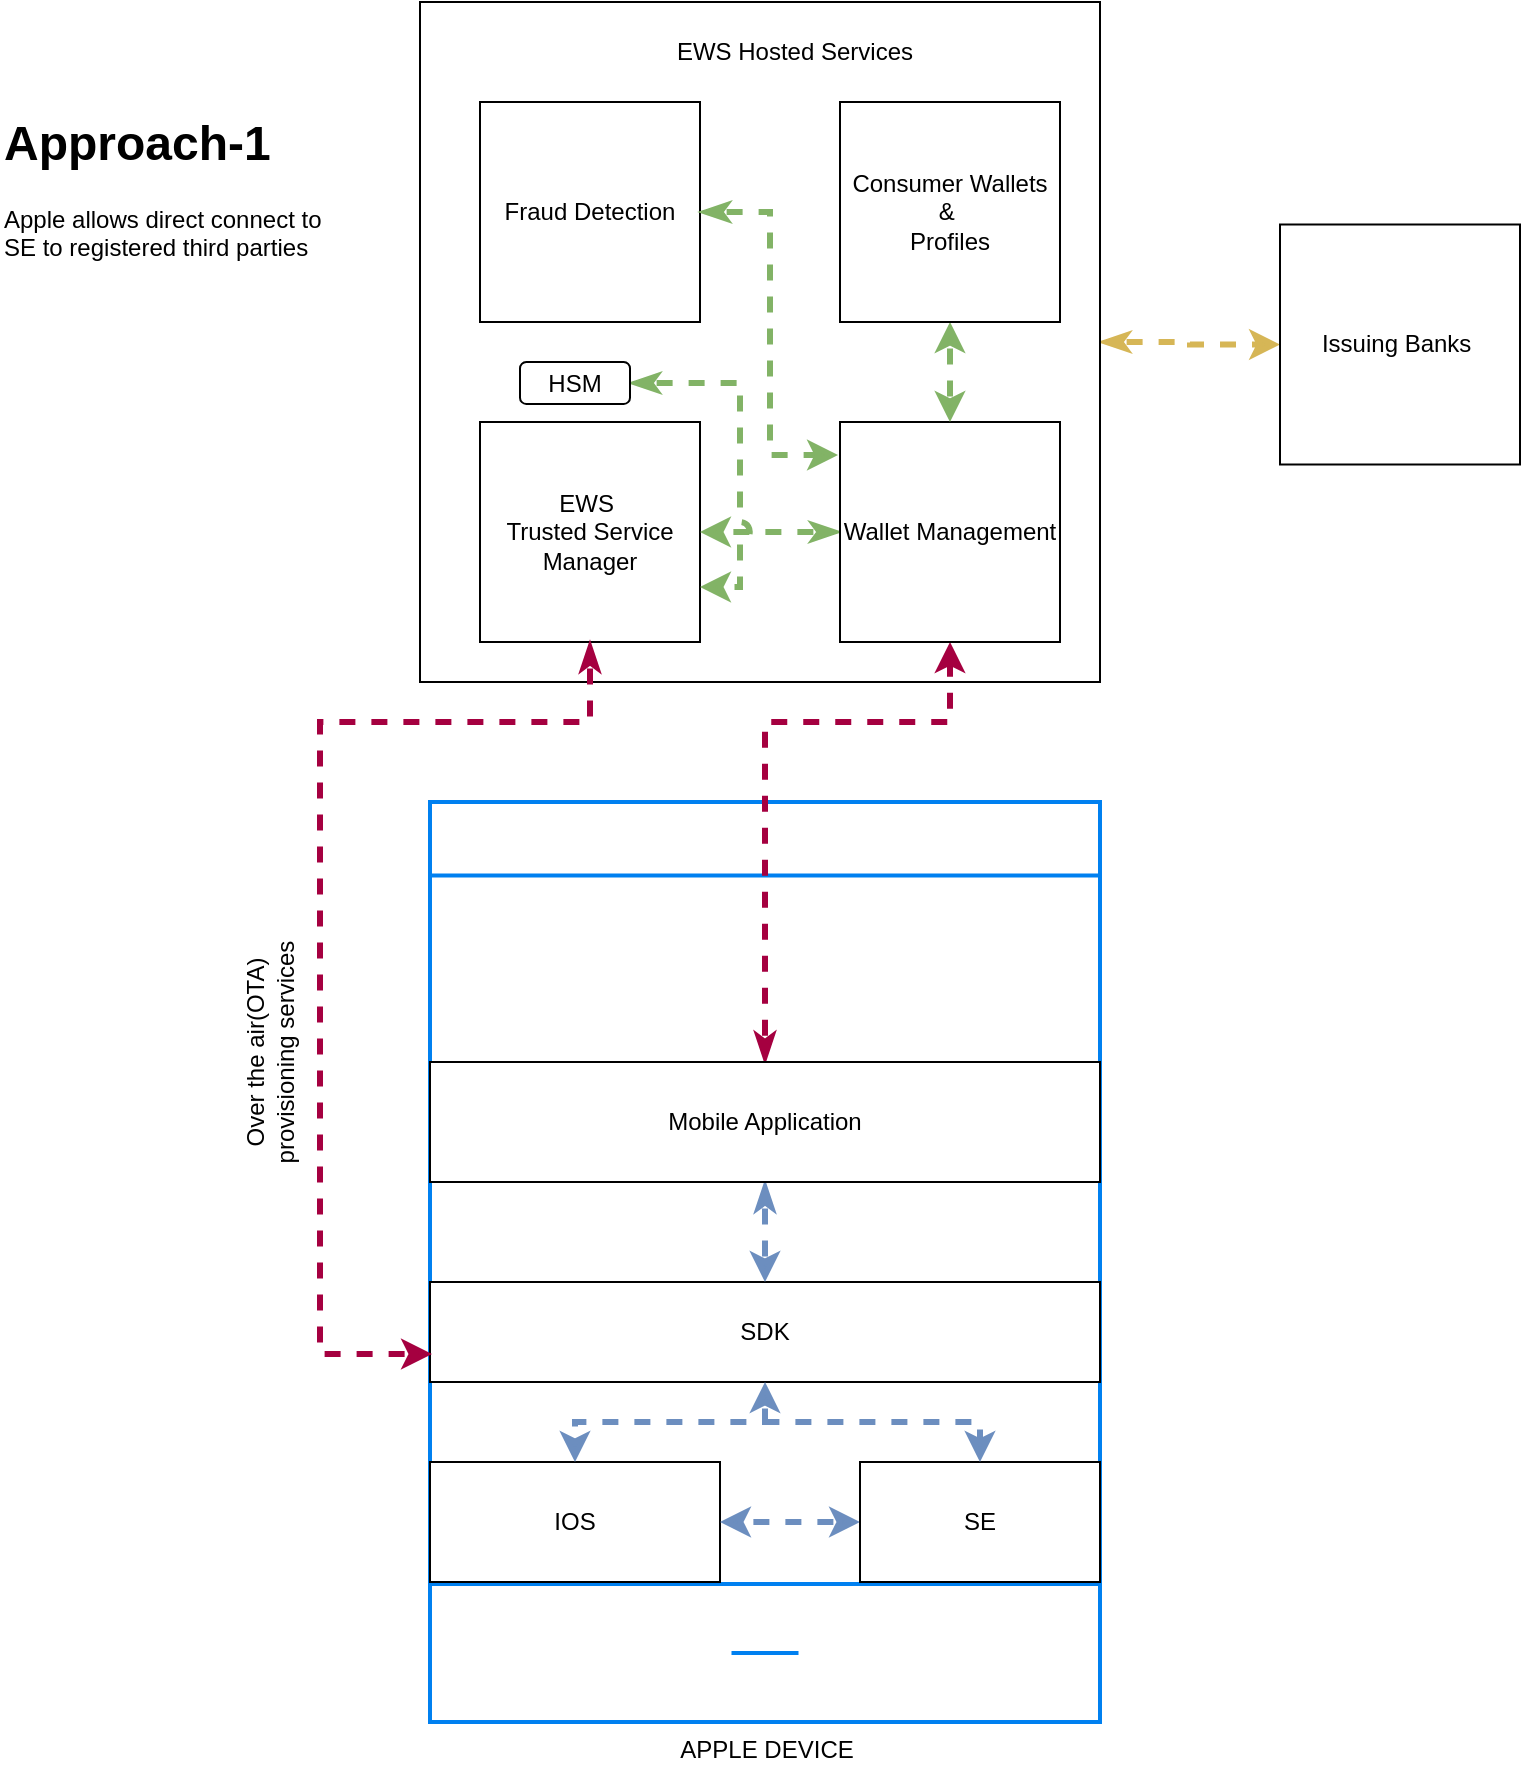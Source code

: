 <mxfile version="24.7.17">
  <diagram name="Page-1" id="iv-ceRMYykWWUbIPhT0H">
    <mxGraphModel dx="1434" dy="1896" grid="1" gridSize="10" guides="1" tooltips="1" connect="1" arrows="1" fold="1" page="1" pageScale="1" pageWidth="850" pageHeight="1100" math="0" shadow="0">
      <root>
        <mxCell id="0" />
        <mxCell id="1" parent="0" />
        <mxCell id="cnR79YpQgru_kzIVy44T-28" style="edgeStyle=orthogonalEdgeStyle;rounded=0;orthogonalLoop=1;jettySize=auto;html=1;entryX=0;entryY=0.5;entryDx=0;entryDy=0;startArrow=classicThin;startFill=1;fillColor=#fff2cc;gradientColor=#ffd966;strokeColor=#d6b656;strokeWidth=3;flowAnimation=1;" edge="1" parent="1" source="cnR79YpQgru_kzIVy44T-19" target="cnR79YpQgru_kzIVy44T-17">
          <mxGeometry relative="1" as="geometry" />
        </mxCell>
        <mxCell id="cnR79YpQgru_kzIVy44T-19" value="" style="whiteSpace=wrap;html=1;aspect=fixed;" vertex="1" parent="1">
          <mxGeometry x="250" y="-160" width="340" height="340" as="geometry" />
        </mxCell>
        <mxCell id="cnR79YpQgru_kzIVy44T-1" value="APPLE DEVICE" style="html=1;verticalLabelPosition=bottom;align=center;labelBackgroundColor=#ffffff;verticalAlign=top;strokeWidth=2;strokeColor=#0080F0;shadow=0;dashed=0;shape=mxgraph.ios7.icons.smartphone;" vertex="1" parent="1">
          <mxGeometry x="255" y="240" width="335" height="460" as="geometry" />
        </mxCell>
        <mxCell id="cnR79YpQgru_kzIVy44T-4" value="IOS" style="rounded=0;whiteSpace=wrap;html=1;" vertex="1" parent="1">
          <mxGeometry x="255" y="570" width="145" height="60" as="geometry" />
        </mxCell>
        <mxCell id="cnR79YpQgru_kzIVy44T-8" style="edgeStyle=orthogonalEdgeStyle;rounded=0;orthogonalLoop=1;jettySize=auto;html=1;startArrow=classic;startFill=1;flowAnimation=1;fillColor=#dae8fc;strokeColor=#6c8ebf;strokeWidth=3;" edge="1" parent="1" source="cnR79YpQgru_kzIVy44T-5" target="cnR79YpQgru_kzIVy44T-4">
          <mxGeometry relative="1" as="geometry" />
        </mxCell>
        <mxCell id="cnR79YpQgru_kzIVy44T-5" value="SE" style="rounded=0;whiteSpace=wrap;html=1;" vertex="1" parent="1">
          <mxGeometry x="470" y="570" width="120" height="60" as="geometry" />
        </mxCell>
        <mxCell id="cnR79YpQgru_kzIVy44T-10" style="edgeStyle=orthogonalEdgeStyle;rounded=0;orthogonalLoop=1;jettySize=auto;html=1;entryX=0.5;entryY=0;entryDx=0;entryDy=0;flowAnimation=1;fillColor=#dae8fc;strokeColor=#6c8ebf;strokeWidth=3;" edge="1" parent="1" source="cnR79YpQgru_kzIVy44T-9" target="cnR79YpQgru_kzIVy44T-5">
          <mxGeometry relative="1" as="geometry" />
        </mxCell>
        <mxCell id="cnR79YpQgru_kzIVy44T-9" value="SDK" style="rounded=0;whiteSpace=wrap;html=1;" vertex="1" parent="1">
          <mxGeometry x="255" y="480" width="335" height="50" as="geometry" />
        </mxCell>
        <mxCell id="cnR79YpQgru_kzIVy44T-12" style="edgeStyle=orthogonalEdgeStyle;rounded=0;orthogonalLoop=1;jettySize=auto;html=1;exitX=0.5;exitY=1;exitDx=0;exitDy=0;startArrow=classic;startFill=1;flowAnimation=1;strokeWidth=3;fillColor=#dae8fc;strokeColor=#6c8ebf;" edge="1" parent="1" source="cnR79YpQgru_kzIVy44T-9" target="cnR79YpQgru_kzIVy44T-4">
          <mxGeometry relative="1" as="geometry">
            <mxPoint x="433" y="550" as="sourcePoint" />
            <mxPoint x="540" y="580" as="targetPoint" />
          </mxGeometry>
        </mxCell>
        <mxCell id="cnR79YpQgru_kzIVy44T-14" style="edgeStyle=orthogonalEdgeStyle;rounded=0;orthogonalLoop=1;jettySize=auto;html=1;entryX=0.5;entryY=0;entryDx=0;entryDy=0;startArrow=classicThin;startFill=1;flowAnimation=1;fillColor=#dae8fc;strokeColor=#6c8ebf;strokeWidth=3;" edge="1" parent="1" source="cnR79YpQgru_kzIVy44T-13" target="cnR79YpQgru_kzIVy44T-9">
          <mxGeometry relative="1" as="geometry" />
        </mxCell>
        <mxCell id="cnR79YpQgru_kzIVy44T-23" style="edgeStyle=orthogonalEdgeStyle;rounded=0;orthogonalLoop=1;jettySize=auto;html=1;entryX=0.5;entryY=1;entryDx=0;entryDy=0;startArrow=classicThin;startFill=1;flowAnimation=1;fillColor=#d80073;strokeColor=#A50040;strokeWidth=3;exitX=0.5;exitY=0.283;exitDx=0;exitDy=0;exitPerimeter=0;" edge="1" parent="1" source="cnR79YpQgru_kzIVy44T-1" target="cnR79YpQgru_kzIVy44T-20">
          <mxGeometry relative="1" as="geometry">
            <mxPoint x="515" y="370" as="sourcePoint" />
          </mxGeometry>
        </mxCell>
        <mxCell id="cnR79YpQgru_kzIVy44T-13" value="Mobile Application" style="rounded=0;whiteSpace=wrap;html=1;" vertex="1" parent="1">
          <mxGeometry x="255" y="370" width="335" height="60" as="geometry" />
        </mxCell>
        <mxCell id="cnR79YpQgru_kzIVy44T-15" value="EWS&amp;nbsp;&lt;div&gt;Trusted Service Manager&lt;/div&gt;" style="whiteSpace=wrap;html=1;aspect=fixed;" vertex="1" parent="1">
          <mxGeometry x="280" y="50" width="110" height="110" as="geometry" />
        </mxCell>
        <mxCell id="cnR79YpQgru_kzIVy44T-16" style="edgeStyle=orthogonalEdgeStyle;rounded=0;orthogonalLoop=1;jettySize=auto;html=1;entryX=0.003;entryY=0.6;entryDx=0;entryDy=0;entryPerimeter=0;startArrow=classicThin;startFill=1;flowAnimation=1;exitX=0.5;exitY=1;exitDx=0;exitDy=0;fillColor=#d80073;strokeColor=#A50040;strokeWidth=3;" edge="1" parent="1" source="cnR79YpQgru_kzIVy44T-15" target="cnR79YpQgru_kzIVy44T-1">
          <mxGeometry relative="1" as="geometry">
            <Array as="points">
              <mxPoint x="335" y="200" />
              <mxPoint x="200" y="200" />
              <mxPoint x="200" y="516" />
            </Array>
          </mxGeometry>
        </mxCell>
        <mxCell id="cnR79YpQgru_kzIVy44T-17" value="Issuing Banks&amp;nbsp;" style="whiteSpace=wrap;html=1;aspect=fixed;" vertex="1" parent="1">
          <mxGeometry x="680" y="-48.75" width="120" height="120" as="geometry" />
        </mxCell>
        <mxCell id="cnR79YpQgru_kzIVy44T-22" style="edgeStyle=orthogonalEdgeStyle;rounded=0;orthogonalLoop=1;jettySize=auto;html=1;startArrow=classicThin;startFill=1;strokeWidth=3;flowAnimation=1;fillColor=#d5e8d4;strokeColor=#82b366;gradientColor=#97d077;" edge="1" parent="1" source="cnR79YpQgru_kzIVy44T-20" target="cnR79YpQgru_kzIVy44T-15">
          <mxGeometry relative="1" as="geometry" />
        </mxCell>
        <mxCell id="cnR79YpQgru_kzIVy44T-20" value="Wallet Management" style="whiteSpace=wrap;html=1;aspect=fixed;" vertex="1" parent="1">
          <mxGeometry x="460" y="50" width="110" height="110" as="geometry" />
        </mxCell>
        <mxCell id="cnR79YpQgru_kzIVy44T-25" style="edgeStyle=orthogonalEdgeStyle;rounded=0;orthogonalLoop=1;jettySize=auto;html=1;entryX=0.5;entryY=0;entryDx=0;entryDy=0;startArrow=classic;startFill=1;fillColor=#d5e8d4;gradientColor=#97d077;strokeColor=#82b366;strokeWidth=3;flowAnimation=1;" edge="1" parent="1" source="cnR79YpQgru_kzIVy44T-24" target="cnR79YpQgru_kzIVy44T-20">
          <mxGeometry relative="1" as="geometry" />
        </mxCell>
        <mxCell id="cnR79YpQgru_kzIVy44T-24" value="Consumer Wallets &amp;amp;&amp;nbsp;&lt;div&gt;Profiles&lt;/div&gt;" style="whiteSpace=wrap;html=1;aspect=fixed;" vertex="1" parent="1">
          <mxGeometry x="460" y="-110" width="110" height="110" as="geometry" />
        </mxCell>
        <mxCell id="cnR79YpQgru_kzIVy44T-26" value="Fraud Detection" style="whiteSpace=wrap;html=1;aspect=fixed;" vertex="1" parent="1">
          <mxGeometry x="280" y="-110" width="110" height="110" as="geometry" />
        </mxCell>
        <mxCell id="cnR79YpQgru_kzIVy44T-27" style="edgeStyle=orthogonalEdgeStyle;rounded=0;orthogonalLoop=1;jettySize=auto;html=1;entryX=-0.009;entryY=0.15;entryDx=0;entryDy=0;entryPerimeter=0;startArrow=classicThin;startFill=1;strokeWidth=3;fillColor=#d5e8d4;gradientColor=#97d077;strokeColor=#82b366;flowAnimation=1;" edge="1" parent="1" source="cnR79YpQgru_kzIVy44T-26" target="cnR79YpQgru_kzIVy44T-20">
          <mxGeometry relative="1" as="geometry" />
        </mxCell>
        <mxCell id="cnR79YpQgru_kzIVy44T-29" value="&lt;h1 style=&quot;margin-top: 0px;&quot;&gt;&lt;span style=&quot;background-color: initial;&quot;&gt;Approach-1&lt;/span&gt;&lt;br&gt;&lt;/h1&gt;&lt;div&gt;&lt;span style=&quot;background-color: initial;&quot;&gt;Apple allows direct connect to SE to registered third parties&lt;/span&gt;&lt;/div&gt;&lt;div&gt;&lt;span style=&quot;background-color: initial;&quot;&gt;&lt;br&gt;&lt;/span&gt;&lt;/div&gt;" style="text;html=1;whiteSpace=wrap;overflow=hidden;rounded=0;" vertex="1" parent="1">
          <mxGeometry x="40" y="-110" width="180" height="120" as="geometry" />
        </mxCell>
        <mxCell id="cnR79YpQgru_kzIVy44T-30" value="EWS Hosted Services" style="text;html=1;align=center;verticalAlign=middle;whiteSpace=wrap;rounded=0;" vertex="1" parent="1">
          <mxGeometry x="370" y="-150" width="135" height="30" as="geometry" />
        </mxCell>
        <mxCell id="cnR79YpQgru_kzIVy44T-31" value="Over the air(OTA) provisioning services" style="text;html=1;align=center;verticalAlign=middle;whiteSpace=wrap;rounded=0;rotation=-90;" vertex="1" parent="1">
          <mxGeometry x="95" y="350" width="160" height="30" as="geometry" />
        </mxCell>
        <mxCell id="cnR79YpQgru_kzIVy44T-38" style="edgeStyle=orthogonalEdgeStyle;rounded=0;orthogonalLoop=1;jettySize=auto;html=1;entryX=1;entryY=0.75;entryDx=0;entryDy=0;startArrow=classicThin;startFill=1;fillColor=#d5e8d4;gradientColor=#97d077;strokeColor=#82b366;flowAnimation=1;strokeWidth=3;jumpStyle=arc;" edge="1" parent="1" source="cnR79YpQgru_kzIVy44T-35" target="cnR79YpQgru_kzIVy44T-15">
          <mxGeometry relative="1" as="geometry">
            <Array as="points">
              <mxPoint x="410" y="31" />
              <mxPoint x="410" y="133" />
            </Array>
          </mxGeometry>
        </mxCell>
        <mxCell id="cnR79YpQgru_kzIVy44T-35" value="HSM" style="rounded=1;whiteSpace=wrap;html=1;" vertex="1" parent="1">
          <mxGeometry x="300" y="20" width="55" height="21" as="geometry" />
        </mxCell>
      </root>
    </mxGraphModel>
  </diagram>
</mxfile>
